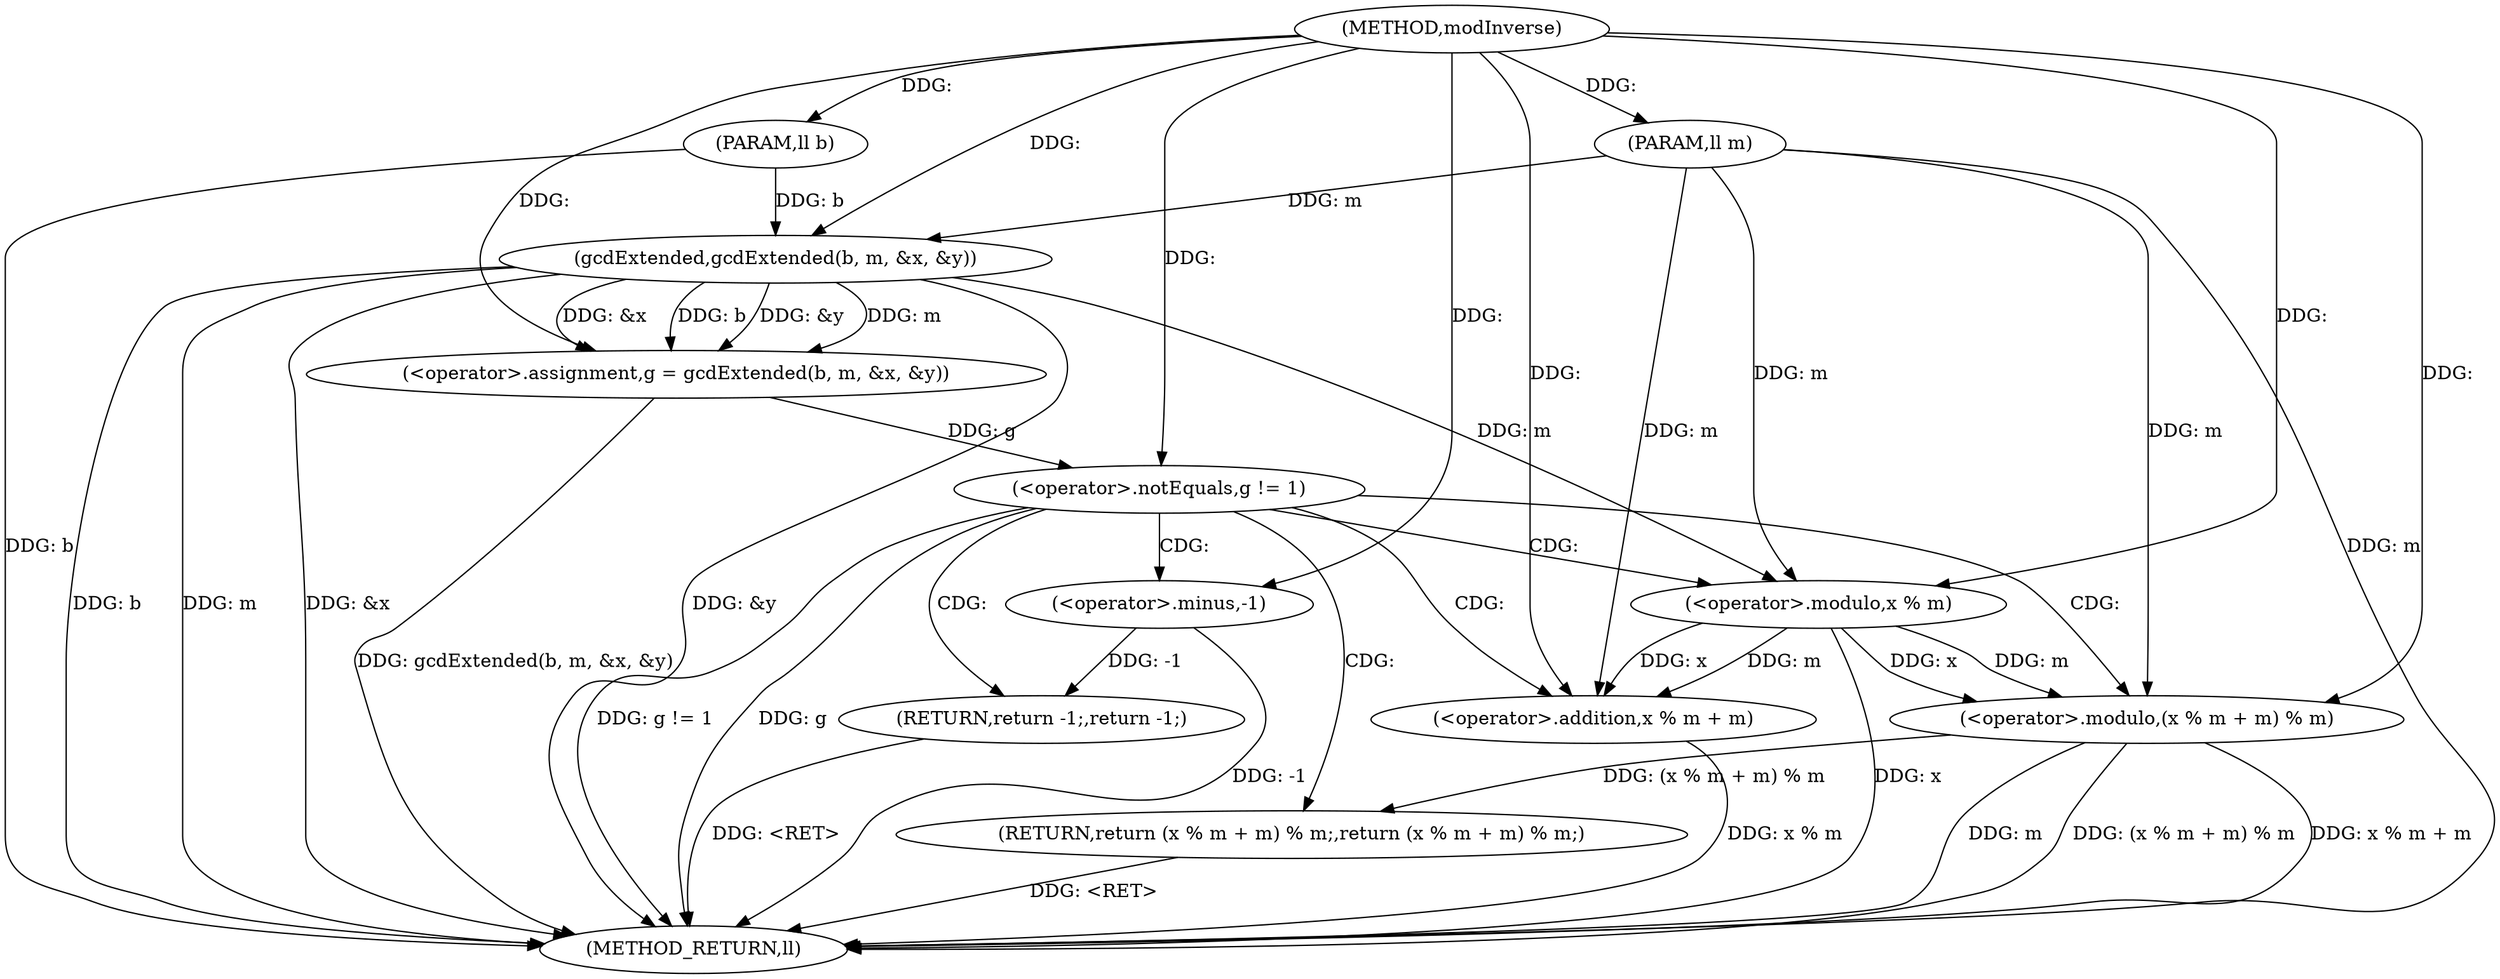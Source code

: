 digraph "modInverse" {  
"1000529" [label = "(METHOD,modInverse)" ]
"1000561" [label = "(METHOD_RETURN,ll)" ]
"1000530" [label = "(PARAM,ll b)" ]
"1000531" [label = "(PARAM,ll m)" ]
"1000536" [label = "(<operator>.assignment,g = gcdExtended(b, m, &x, &y))" ]
"1000553" [label = "(RETURN,return (x % m + m) % m;,return (x % m + m) % m;)" ]
"1000546" [label = "(<operator>.notEquals,g != 1)" ]
"1000554" [label = "(<operator>.modulo,(x % m + m) % m)" ]
"1000538" [label = "(gcdExtended,gcdExtended(b, m, &x, &y))" ]
"1000550" [label = "(RETURN,return -1;,return -1;)" ]
"1000551" [label = "(<operator>.minus,-1)" ]
"1000555" [label = "(<operator>.addition,x % m + m)" ]
"1000556" [label = "(<operator>.modulo,x % m)" ]
  "1000550" -> "1000561"  [ label = "DDG: <RET>"] 
  "1000553" -> "1000561"  [ label = "DDG: <RET>"] 
  "1000530" -> "1000561"  [ label = "DDG: b"] 
  "1000531" -> "1000561"  [ label = "DDG: m"] 
  "1000538" -> "1000561"  [ label = "DDG: b"] 
  "1000538" -> "1000561"  [ label = "DDG: m"] 
  "1000538" -> "1000561"  [ label = "DDG: &x"] 
  "1000538" -> "1000561"  [ label = "DDG: &y"] 
  "1000536" -> "1000561"  [ label = "DDG: gcdExtended(b, m, &x, &y)"] 
  "1000546" -> "1000561"  [ label = "DDG: g"] 
  "1000546" -> "1000561"  [ label = "DDG: g != 1"] 
  "1000556" -> "1000561"  [ label = "DDG: x"] 
  "1000555" -> "1000561"  [ label = "DDG: x % m"] 
  "1000554" -> "1000561"  [ label = "DDG: x % m + m"] 
  "1000554" -> "1000561"  [ label = "DDG: m"] 
  "1000554" -> "1000561"  [ label = "DDG: (x % m + m) % m"] 
  "1000551" -> "1000561"  [ label = "DDG: -1"] 
  "1000529" -> "1000530"  [ label = "DDG: "] 
  "1000529" -> "1000531"  [ label = "DDG: "] 
  "1000538" -> "1000536"  [ label = "DDG: m"] 
  "1000538" -> "1000536"  [ label = "DDG: &x"] 
  "1000538" -> "1000536"  [ label = "DDG: b"] 
  "1000538" -> "1000536"  [ label = "DDG: &y"] 
  "1000554" -> "1000553"  [ label = "DDG: (x % m + m) % m"] 
  "1000529" -> "1000536"  [ label = "DDG: "] 
  "1000530" -> "1000538"  [ label = "DDG: b"] 
  "1000529" -> "1000538"  [ label = "DDG: "] 
  "1000531" -> "1000538"  [ label = "DDG: m"] 
  "1000536" -> "1000546"  [ label = "DDG: g"] 
  "1000529" -> "1000546"  [ label = "DDG: "] 
  "1000551" -> "1000550"  [ label = "DDG: -1"] 
  "1000556" -> "1000554"  [ label = "DDG: m"] 
  "1000531" -> "1000554"  [ label = "DDG: m"] 
  "1000529" -> "1000554"  [ label = "DDG: "] 
  "1000556" -> "1000554"  [ label = "DDG: x"] 
  "1000556" -> "1000555"  [ label = "DDG: m"] 
  "1000556" -> "1000555"  [ label = "DDG: x"] 
  "1000531" -> "1000555"  [ label = "DDG: m"] 
  "1000529" -> "1000555"  [ label = "DDG: "] 
  "1000529" -> "1000551"  [ label = "DDG: "] 
  "1000529" -> "1000556"  [ label = "DDG: "] 
  "1000538" -> "1000556"  [ label = "DDG: m"] 
  "1000531" -> "1000556"  [ label = "DDG: m"] 
  "1000546" -> "1000553"  [ label = "CDG: "] 
  "1000546" -> "1000554"  [ label = "CDG: "] 
  "1000546" -> "1000556"  [ label = "CDG: "] 
  "1000546" -> "1000550"  [ label = "CDG: "] 
  "1000546" -> "1000555"  [ label = "CDG: "] 
  "1000546" -> "1000551"  [ label = "CDG: "] 
}
